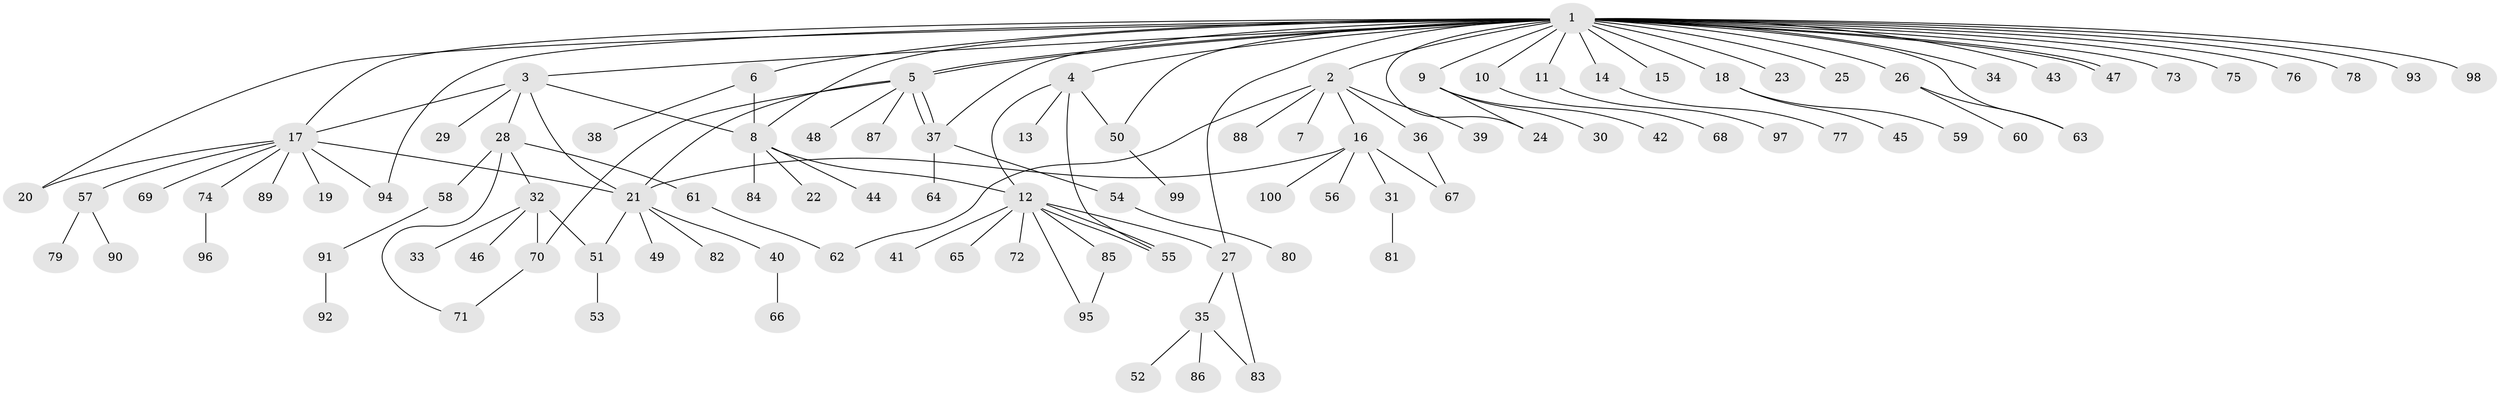 // Generated by graph-tools (version 1.1) at 2025/38/02/21/25 10:38:54]
// undirected, 100 vertices, 125 edges
graph export_dot {
graph [start="1"]
  node [color=gray90,style=filled];
  1;
  2;
  3;
  4;
  5;
  6;
  7;
  8;
  9;
  10;
  11;
  12;
  13;
  14;
  15;
  16;
  17;
  18;
  19;
  20;
  21;
  22;
  23;
  24;
  25;
  26;
  27;
  28;
  29;
  30;
  31;
  32;
  33;
  34;
  35;
  36;
  37;
  38;
  39;
  40;
  41;
  42;
  43;
  44;
  45;
  46;
  47;
  48;
  49;
  50;
  51;
  52;
  53;
  54;
  55;
  56;
  57;
  58;
  59;
  60;
  61;
  62;
  63;
  64;
  65;
  66;
  67;
  68;
  69;
  70;
  71;
  72;
  73;
  74;
  75;
  76;
  77;
  78;
  79;
  80;
  81;
  82;
  83;
  84;
  85;
  86;
  87;
  88;
  89;
  90;
  91;
  92;
  93;
  94;
  95;
  96;
  97;
  98;
  99;
  100;
  1 -- 2;
  1 -- 3;
  1 -- 4;
  1 -- 5;
  1 -- 5;
  1 -- 6;
  1 -- 8;
  1 -- 9;
  1 -- 10;
  1 -- 11;
  1 -- 14;
  1 -- 15;
  1 -- 17;
  1 -- 18;
  1 -- 20;
  1 -- 23;
  1 -- 24;
  1 -- 25;
  1 -- 26;
  1 -- 27;
  1 -- 34;
  1 -- 37;
  1 -- 43;
  1 -- 47;
  1 -- 47;
  1 -- 50;
  1 -- 63;
  1 -- 73;
  1 -- 75;
  1 -- 76;
  1 -- 78;
  1 -- 93;
  1 -- 94;
  1 -- 98;
  2 -- 7;
  2 -- 16;
  2 -- 36;
  2 -- 39;
  2 -- 62;
  2 -- 88;
  3 -- 8;
  3 -- 17;
  3 -- 21;
  3 -- 28;
  3 -- 29;
  4 -- 12;
  4 -- 13;
  4 -- 50;
  4 -- 55;
  5 -- 21;
  5 -- 37;
  5 -- 37;
  5 -- 48;
  5 -- 70;
  5 -- 87;
  6 -- 8;
  6 -- 38;
  8 -- 12;
  8 -- 22;
  8 -- 44;
  8 -- 84;
  9 -- 24;
  9 -- 30;
  9 -- 42;
  10 -- 68;
  11 -- 97;
  12 -- 27;
  12 -- 41;
  12 -- 55;
  12 -- 55;
  12 -- 65;
  12 -- 72;
  12 -- 85;
  12 -- 95;
  14 -- 77;
  16 -- 21;
  16 -- 31;
  16 -- 56;
  16 -- 67;
  16 -- 100;
  17 -- 19;
  17 -- 20;
  17 -- 21;
  17 -- 57;
  17 -- 69;
  17 -- 74;
  17 -- 89;
  17 -- 94;
  18 -- 45;
  18 -- 59;
  21 -- 40;
  21 -- 49;
  21 -- 51;
  21 -- 82;
  26 -- 60;
  26 -- 63;
  27 -- 35;
  27 -- 83;
  28 -- 32;
  28 -- 58;
  28 -- 61;
  28 -- 71;
  31 -- 81;
  32 -- 33;
  32 -- 46;
  32 -- 51;
  32 -- 70;
  35 -- 52;
  35 -- 83;
  35 -- 86;
  36 -- 67;
  37 -- 54;
  37 -- 64;
  40 -- 66;
  50 -- 99;
  51 -- 53;
  54 -- 80;
  57 -- 79;
  57 -- 90;
  58 -- 91;
  61 -- 62;
  70 -- 71;
  74 -- 96;
  85 -- 95;
  91 -- 92;
}
